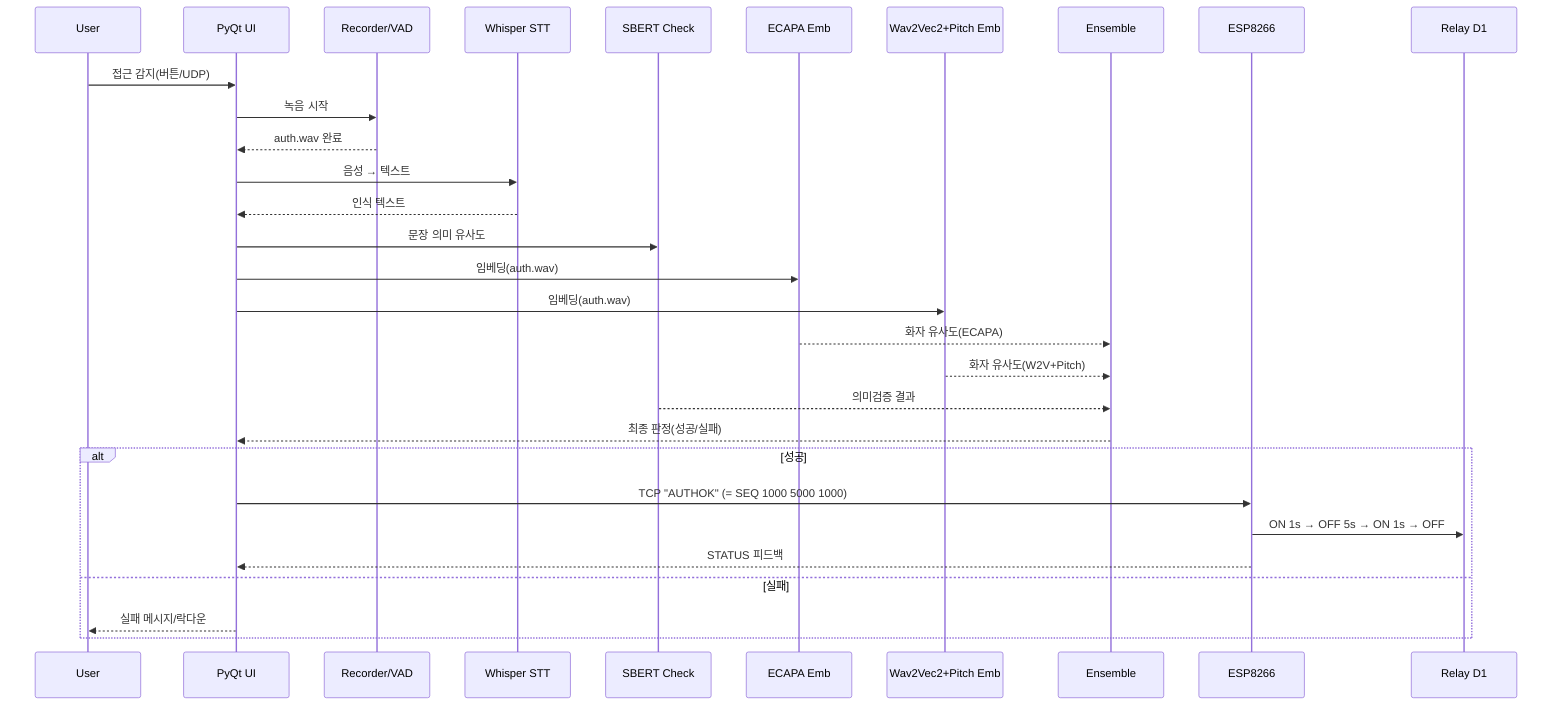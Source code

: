 sequenceDiagram
  participant User
  participant UI as PyQt UI
  participant Rec as Recorder/VAD
  participant Whisper as Whisper STT
  participant SBERT as SBERT Check
  participant ECAPA as ECAPA Emb
  participant W2V as Wav2Vec2+Pitch Emb
  participant Ens as Ensemble
  participant ESP as ESP8266
  participant Relay as Relay D1

  User->>UI: 접근 감지(버튼/UDP)
  UI->>Rec: 녹음 시작
  Rec-->>UI: auth.wav 완료
  UI->>Whisper: 음성 → 텍스트
  Whisper-->>UI: 인식 텍스트
  UI->>SBERT: 문장 의미 유사도
  UI->>ECAPA: 임베딩(auth.wav)
  UI->>W2V: 임베딩(auth.wav)
  ECAPA-->>Ens: 화자 유사도(ECAPA)
  W2V-->>Ens: 화자 유사도(W2V+Pitch)
  SBERT-->>Ens: 의미검증 결과
  Ens-->>UI: 최종 판정(성공/실패)

  alt 성공
    UI->>ESP: TCP "AUTHOK" (= SEQ 1000 5000 1000)
    ESP->>Relay: ON 1s → OFF 5s → ON 1s → OFF
    ESP-->>UI: STATUS 피드백
  else 실패
    UI-->>User: 실패 메시지/락다운
  end